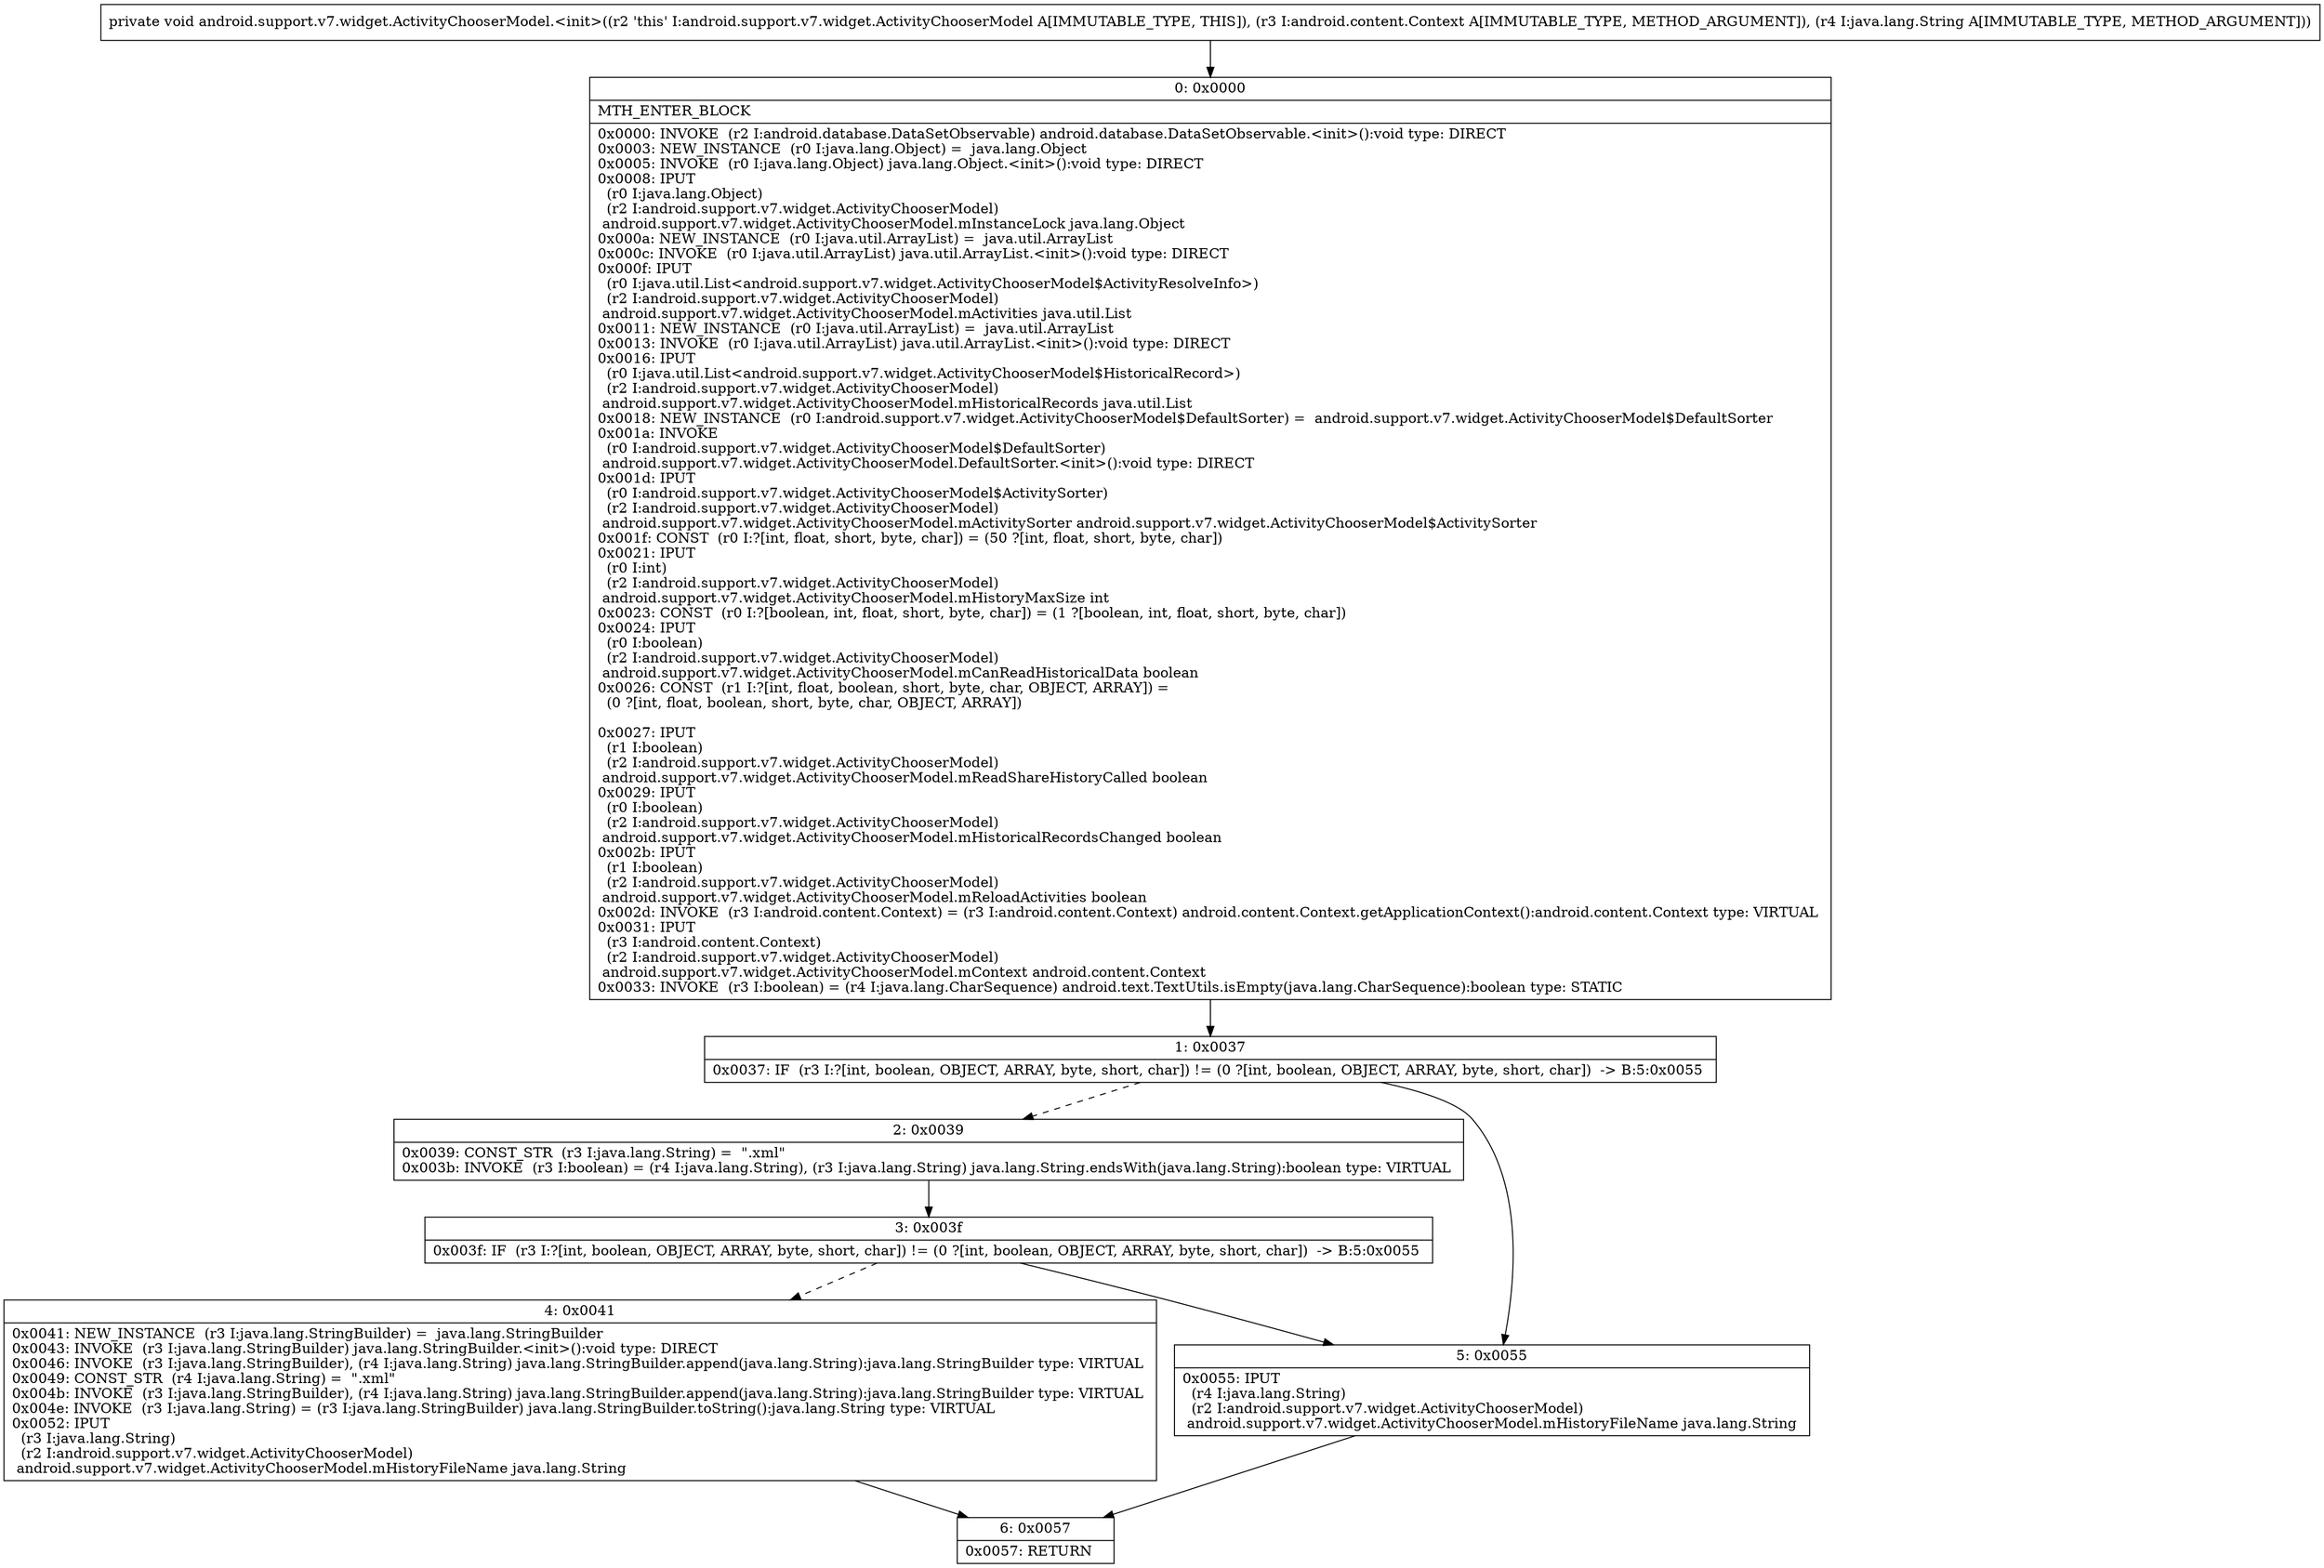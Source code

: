 digraph "CFG forandroid.support.v7.widget.ActivityChooserModel.\<init\>(Landroid\/content\/Context;Ljava\/lang\/String;)V" {
Node_0 [shape=record,label="{0\:\ 0x0000|MTH_ENTER_BLOCK\l|0x0000: INVOKE  (r2 I:android.database.DataSetObservable) android.database.DataSetObservable.\<init\>():void type: DIRECT \l0x0003: NEW_INSTANCE  (r0 I:java.lang.Object) =  java.lang.Object \l0x0005: INVOKE  (r0 I:java.lang.Object) java.lang.Object.\<init\>():void type: DIRECT \l0x0008: IPUT  \l  (r0 I:java.lang.Object)\l  (r2 I:android.support.v7.widget.ActivityChooserModel)\l android.support.v7.widget.ActivityChooserModel.mInstanceLock java.lang.Object \l0x000a: NEW_INSTANCE  (r0 I:java.util.ArrayList) =  java.util.ArrayList \l0x000c: INVOKE  (r0 I:java.util.ArrayList) java.util.ArrayList.\<init\>():void type: DIRECT \l0x000f: IPUT  \l  (r0 I:java.util.List\<android.support.v7.widget.ActivityChooserModel$ActivityResolveInfo\>)\l  (r2 I:android.support.v7.widget.ActivityChooserModel)\l android.support.v7.widget.ActivityChooserModel.mActivities java.util.List \l0x0011: NEW_INSTANCE  (r0 I:java.util.ArrayList) =  java.util.ArrayList \l0x0013: INVOKE  (r0 I:java.util.ArrayList) java.util.ArrayList.\<init\>():void type: DIRECT \l0x0016: IPUT  \l  (r0 I:java.util.List\<android.support.v7.widget.ActivityChooserModel$HistoricalRecord\>)\l  (r2 I:android.support.v7.widget.ActivityChooserModel)\l android.support.v7.widget.ActivityChooserModel.mHistoricalRecords java.util.List \l0x0018: NEW_INSTANCE  (r0 I:android.support.v7.widget.ActivityChooserModel$DefaultSorter) =  android.support.v7.widget.ActivityChooserModel$DefaultSorter \l0x001a: INVOKE  \l  (r0 I:android.support.v7.widget.ActivityChooserModel$DefaultSorter)\l android.support.v7.widget.ActivityChooserModel.DefaultSorter.\<init\>():void type: DIRECT \l0x001d: IPUT  \l  (r0 I:android.support.v7.widget.ActivityChooserModel$ActivitySorter)\l  (r2 I:android.support.v7.widget.ActivityChooserModel)\l android.support.v7.widget.ActivityChooserModel.mActivitySorter android.support.v7.widget.ActivityChooserModel$ActivitySorter \l0x001f: CONST  (r0 I:?[int, float, short, byte, char]) = (50 ?[int, float, short, byte, char]) \l0x0021: IPUT  \l  (r0 I:int)\l  (r2 I:android.support.v7.widget.ActivityChooserModel)\l android.support.v7.widget.ActivityChooserModel.mHistoryMaxSize int \l0x0023: CONST  (r0 I:?[boolean, int, float, short, byte, char]) = (1 ?[boolean, int, float, short, byte, char]) \l0x0024: IPUT  \l  (r0 I:boolean)\l  (r2 I:android.support.v7.widget.ActivityChooserModel)\l android.support.v7.widget.ActivityChooserModel.mCanReadHistoricalData boolean \l0x0026: CONST  (r1 I:?[int, float, boolean, short, byte, char, OBJECT, ARRAY]) = \l  (0 ?[int, float, boolean, short, byte, char, OBJECT, ARRAY])\l \l0x0027: IPUT  \l  (r1 I:boolean)\l  (r2 I:android.support.v7.widget.ActivityChooserModel)\l android.support.v7.widget.ActivityChooserModel.mReadShareHistoryCalled boolean \l0x0029: IPUT  \l  (r0 I:boolean)\l  (r2 I:android.support.v7.widget.ActivityChooserModel)\l android.support.v7.widget.ActivityChooserModel.mHistoricalRecordsChanged boolean \l0x002b: IPUT  \l  (r1 I:boolean)\l  (r2 I:android.support.v7.widget.ActivityChooserModel)\l android.support.v7.widget.ActivityChooserModel.mReloadActivities boolean \l0x002d: INVOKE  (r3 I:android.content.Context) = (r3 I:android.content.Context) android.content.Context.getApplicationContext():android.content.Context type: VIRTUAL \l0x0031: IPUT  \l  (r3 I:android.content.Context)\l  (r2 I:android.support.v7.widget.ActivityChooserModel)\l android.support.v7.widget.ActivityChooserModel.mContext android.content.Context \l0x0033: INVOKE  (r3 I:boolean) = (r4 I:java.lang.CharSequence) android.text.TextUtils.isEmpty(java.lang.CharSequence):boolean type: STATIC \l}"];
Node_1 [shape=record,label="{1\:\ 0x0037|0x0037: IF  (r3 I:?[int, boolean, OBJECT, ARRAY, byte, short, char]) != (0 ?[int, boolean, OBJECT, ARRAY, byte, short, char])  \-\> B:5:0x0055 \l}"];
Node_2 [shape=record,label="{2\:\ 0x0039|0x0039: CONST_STR  (r3 I:java.lang.String) =  \".xml\" \l0x003b: INVOKE  (r3 I:boolean) = (r4 I:java.lang.String), (r3 I:java.lang.String) java.lang.String.endsWith(java.lang.String):boolean type: VIRTUAL \l}"];
Node_3 [shape=record,label="{3\:\ 0x003f|0x003f: IF  (r3 I:?[int, boolean, OBJECT, ARRAY, byte, short, char]) != (0 ?[int, boolean, OBJECT, ARRAY, byte, short, char])  \-\> B:5:0x0055 \l}"];
Node_4 [shape=record,label="{4\:\ 0x0041|0x0041: NEW_INSTANCE  (r3 I:java.lang.StringBuilder) =  java.lang.StringBuilder \l0x0043: INVOKE  (r3 I:java.lang.StringBuilder) java.lang.StringBuilder.\<init\>():void type: DIRECT \l0x0046: INVOKE  (r3 I:java.lang.StringBuilder), (r4 I:java.lang.String) java.lang.StringBuilder.append(java.lang.String):java.lang.StringBuilder type: VIRTUAL \l0x0049: CONST_STR  (r4 I:java.lang.String) =  \".xml\" \l0x004b: INVOKE  (r3 I:java.lang.StringBuilder), (r4 I:java.lang.String) java.lang.StringBuilder.append(java.lang.String):java.lang.StringBuilder type: VIRTUAL \l0x004e: INVOKE  (r3 I:java.lang.String) = (r3 I:java.lang.StringBuilder) java.lang.StringBuilder.toString():java.lang.String type: VIRTUAL \l0x0052: IPUT  \l  (r3 I:java.lang.String)\l  (r2 I:android.support.v7.widget.ActivityChooserModel)\l android.support.v7.widget.ActivityChooserModel.mHistoryFileName java.lang.String \l}"];
Node_5 [shape=record,label="{5\:\ 0x0055|0x0055: IPUT  \l  (r4 I:java.lang.String)\l  (r2 I:android.support.v7.widget.ActivityChooserModel)\l android.support.v7.widget.ActivityChooserModel.mHistoryFileName java.lang.String \l}"];
Node_6 [shape=record,label="{6\:\ 0x0057|0x0057: RETURN   \l}"];
MethodNode[shape=record,label="{private void android.support.v7.widget.ActivityChooserModel.\<init\>((r2 'this' I:android.support.v7.widget.ActivityChooserModel A[IMMUTABLE_TYPE, THIS]), (r3 I:android.content.Context A[IMMUTABLE_TYPE, METHOD_ARGUMENT]), (r4 I:java.lang.String A[IMMUTABLE_TYPE, METHOD_ARGUMENT])) }"];
MethodNode -> Node_0;
Node_0 -> Node_1;
Node_1 -> Node_2[style=dashed];
Node_1 -> Node_5;
Node_2 -> Node_3;
Node_3 -> Node_4[style=dashed];
Node_3 -> Node_5;
Node_4 -> Node_6;
Node_5 -> Node_6;
}


